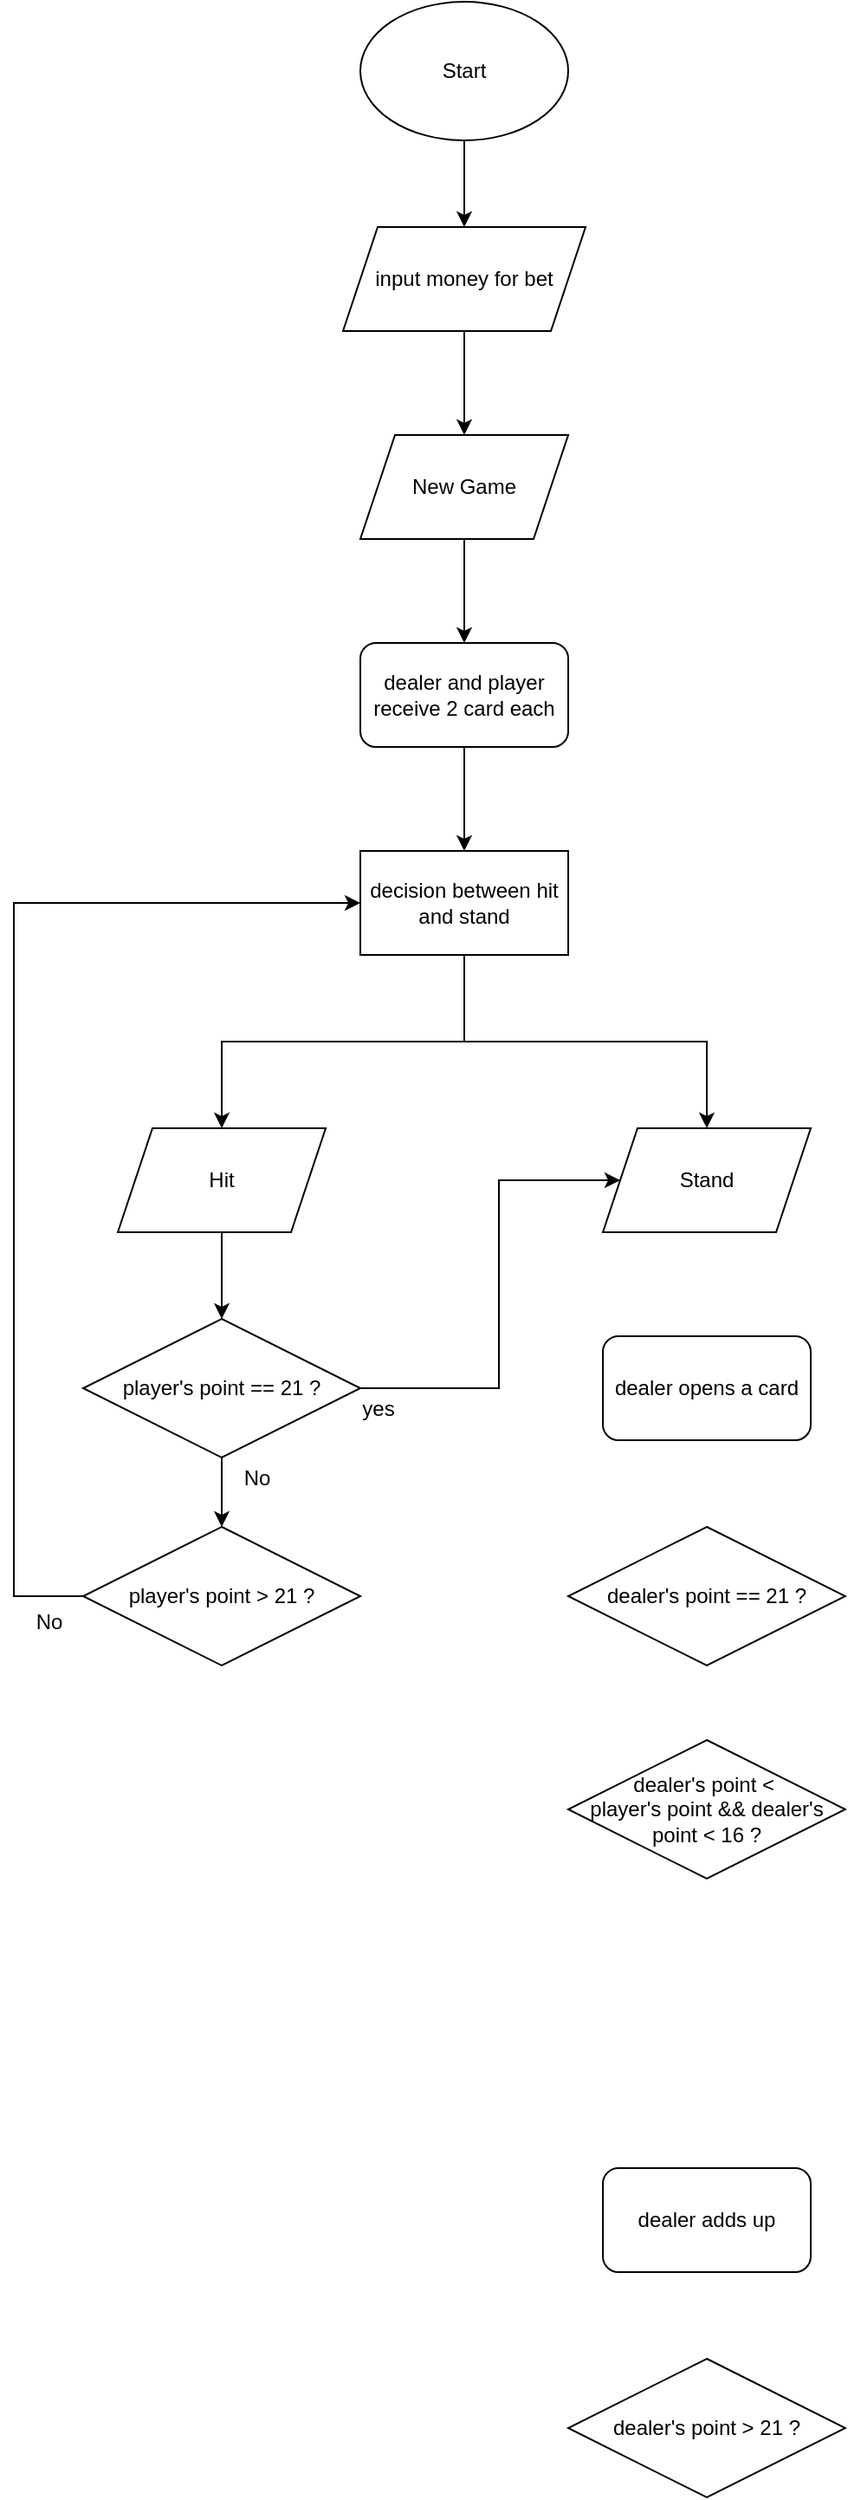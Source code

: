 <mxfile version="20.0.4" type="github">
  <diagram id="C5RBs43oDa-KdzZeNtuy" name="Page-1">
    <mxGraphModel dx="946" dy="614" grid="1" gridSize="10" guides="1" tooltips="1" connect="1" arrows="1" fold="1" page="1" pageScale="1" pageWidth="583" pageHeight="827" math="0" shadow="0">
      <root>
        <mxCell id="WIyWlLk6GJQsqaUBKTNV-0" />
        <mxCell id="WIyWlLk6GJQsqaUBKTNV-1" parent="WIyWlLk6GJQsqaUBKTNV-0" />
        <mxCell id="fPJMce4Pu3zrgGMbKLOY-17" style="edgeStyle=orthogonalEdgeStyle;rounded=0;orthogonalLoop=1;jettySize=auto;html=1;entryX=0.5;entryY=0;entryDx=0;entryDy=0;" edge="1" parent="WIyWlLk6GJQsqaUBKTNV-1" source="fPJMce4Pu3zrgGMbKLOY-0" target="fPJMce4Pu3zrgGMbKLOY-3">
          <mxGeometry relative="1" as="geometry" />
        </mxCell>
        <mxCell id="fPJMce4Pu3zrgGMbKLOY-0" value="Start" style="ellipse;whiteSpace=wrap;html=1;" vertex="1" parent="WIyWlLk6GJQsqaUBKTNV-1">
          <mxGeometry x="440" y="80" width="120" height="80" as="geometry" />
        </mxCell>
        <mxCell id="fPJMce4Pu3zrgGMbKLOY-19" value="" style="edgeStyle=orthogonalEdgeStyle;rounded=0;orthogonalLoop=1;jettySize=auto;html=1;" edge="1" parent="WIyWlLk6GJQsqaUBKTNV-1" source="fPJMce4Pu3zrgGMbKLOY-2" target="fPJMce4Pu3zrgGMbKLOY-4">
          <mxGeometry relative="1" as="geometry" />
        </mxCell>
        <mxCell id="fPJMce4Pu3zrgGMbKLOY-2" value="New Game" style="shape=parallelogram;perimeter=parallelogramPerimeter;whiteSpace=wrap;html=1;fixedSize=1;" vertex="1" parent="WIyWlLk6GJQsqaUBKTNV-1">
          <mxGeometry x="440" y="330" width="120" height="60" as="geometry" />
        </mxCell>
        <mxCell id="fPJMce4Pu3zrgGMbKLOY-18" value="" style="edgeStyle=orthogonalEdgeStyle;rounded=0;orthogonalLoop=1;jettySize=auto;html=1;" edge="1" parent="WIyWlLk6GJQsqaUBKTNV-1" source="fPJMce4Pu3zrgGMbKLOY-3" target="fPJMce4Pu3zrgGMbKLOY-2">
          <mxGeometry relative="1" as="geometry" />
        </mxCell>
        <mxCell id="fPJMce4Pu3zrgGMbKLOY-3" value="input money for bet" style="shape=parallelogram;perimeter=parallelogramPerimeter;whiteSpace=wrap;html=1;fixedSize=1;" vertex="1" parent="WIyWlLk6GJQsqaUBKTNV-1">
          <mxGeometry x="430" y="210" width="140" height="60" as="geometry" />
        </mxCell>
        <mxCell id="fPJMce4Pu3zrgGMbKLOY-30" value="" style="edgeStyle=orthogonalEdgeStyle;rounded=0;orthogonalLoop=1;jettySize=auto;html=1;" edge="1" parent="WIyWlLk6GJQsqaUBKTNV-1" source="fPJMce4Pu3zrgGMbKLOY-4" target="fPJMce4Pu3zrgGMbKLOY-29">
          <mxGeometry relative="1" as="geometry" />
        </mxCell>
        <mxCell id="fPJMce4Pu3zrgGMbKLOY-4" value="dealer and player receive 2 card each" style="rounded=1;whiteSpace=wrap;html=1;" vertex="1" parent="WIyWlLk6GJQsqaUBKTNV-1">
          <mxGeometry x="440" y="450" width="120" height="60" as="geometry" />
        </mxCell>
        <mxCell id="fPJMce4Pu3zrgGMbKLOY-22" value="" style="edgeStyle=orthogonalEdgeStyle;rounded=0;orthogonalLoop=1;jettySize=auto;html=1;" edge="1" parent="WIyWlLk6GJQsqaUBKTNV-1" source="fPJMce4Pu3zrgGMbKLOY-5" target="fPJMce4Pu3zrgGMbKLOY-8">
          <mxGeometry relative="1" as="geometry" />
        </mxCell>
        <mxCell id="fPJMce4Pu3zrgGMbKLOY-5" value="Hit" style="shape=parallelogram;perimeter=parallelogramPerimeter;whiteSpace=wrap;html=1;fixedSize=1;" vertex="1" parent="WIyWlLk6GJQsqaUBKTNV-1">
          <mxGeometry x="300" y="730" width="120" height="60" as="geometry" />
        </mxCell>
        <mxCell id="fPJMce4Pu3zrgGMbKLOY-6" value="Stand" style="shape=parallelogram;perimeter=parallelogramPerimeter;whiteSpace=wrap;html=1;fixedSize=1;" vertex="1" parent="WIyWlLk6GJQsqaUBKTNV-1">
          <mxGeometry x="580" y="730" width="120" height="60" as="geometry" />
        </mxCell>
        <mxCell id="fPJMce4Pu3zrgGMbKLOY-33" style="edgeStyle=orthogonalEdgeStyle;rounded=0;orthogonalLoop=1;jettySize=auto;html=1;entryX=0;entryY=0.5;entryDx=0;entryDy=0;" edge="1" parent="WIyWlLk6GJQsqaUBKTNV-1" source="fPJMce4Pu3zrgGMbKLOY-7" target="fPJMce4Pu3zrgGMbKLOY-29">
          <mxGeometry relative="1" as="geometry">
            <Array as="points">
              <mxPoint x="240" y="1000" />
              <mxPoint x="240" y="600" />
            </Array>
          </mxGeometry>
        </mxCell>
        <mxCell id="fPJMce4Pu3zrgGMbKLOY-7" value="player&#39;s point &amp;gt; 21 ?" style="rhombus;whiteSpace=wrap;html=1;" vertex="1" parent="WIyWlLk6GJQsqaUBKTNV-1">
          <mxGeometry x="280" y="960" width="160" height="80" as="geometry" />
        </mxCell>
        <mxCell id="fPJMce4Pu3zrgGMbKLOY-23" style="edgeStyle=orthogonalEdgeStyle;rounded=0;orthogonalLoop=1;jettySize=auto;html=1;entryX=0;entryY=0.5;entryDx=0;entryDy=0;" edge="1" parent="WIyWlLk6GJQsqaUBKTNV-1" source="fPJMce4Pu3zrgGMbKLOY-8" target="fPJMce4Pu3zrgGMbKLOY-6">
          <mxGeometry relative="1" as="geometry">
            <Array as="points">
              <mxPoint x="520" y="880" />
              <mxPoint x="520" y="760" />
            </Array>
          </mxGeometry>
        </mxCell>
        <mxCell id="fPJMce4Pu3zrgGMbKLOY-26" value="" style="edgeStyle=orthogonalEdgeStyle;rounded=0;orthogonalLoop=1;jettySize=auto;html=1;" edge="1" parent="WIyWlLk6GJQsqaUBKTNV-1" source="fPJMce4Pu3zrgGMbKLOY-8" target="fPJMce4Pu3zrgGMbKLOY-7">
          <mxGeometry relative="1" as="geometry" />
        </mxCell>
        <mxCell id="fPJMce4Pu3zrgGMbKLOY-8" value="player&#39;s point == 21 ?" style="rhombus;whiteSpace=wrap;html=1;" vertex="1" parent="WIyWlLk6GJQsqaUBKTNV-1">
          <mxGeometry x="280" y="840" width="160" height="80" as="geometry" />
        </mxCell>
        <mxCell id="fPJMce4Pu3zrgGMbKLOY-10" value="dealer&#39;s point &amp;gt; 21 ?" style="rhombus;whiteSpace=wrap;html=1;" vertex="1" parent="WIyWlLk6GJQsqaUBKTNV-1">
          <mxGeometry x="560" y="1440" width="160" height="80" as="geometry" />
        </mxCell>
        <mxCell id="fPJMce4Pu3zrgGMbKLOY-11" value="dealer adds up" style="rounded=1;whiteSpace=wrap;html=1;" vertex="1" parent="WIyWlLk6GJQsqaUBKTNV-1">
          <mxGeometry x="580" y="1330" width="120" height="60" as="geometry" />
        </mxCell>
        <mxCell id="fPJMce4Pu3zrgGMbKLOY-13" value="dealer&#39;s point &amp;lt;&amp;nbsp;&lt;br&gt;player&#39;s point &amp;amp;&amp;amp; dealer&#39;s point &amp;lt;&amp;nbsp;16 ?" style="rhombus;whiteSpace=wrap;html=1;" vertex="1" parent="WIyWlLk6GJQsqaUBKTNV-1">
          <mxGeometry x="560" y="1083" width="160" height="80" as="geometry" />
        </mxCell>
        <mxCell id="fPJMce4Pu3zrgGMbKLOY-24" value="yes" style="text;html=1;align=center;verticalAlign=middle;resizable=0;points=[];autosize=1;strokeColor=none;fillColor=none;" vertex="1" parent="WIyWlLk6GJQsqaUBKTNV-1">
          <mxGeometry x="430" y="877" width="40" height="30" as="geometry" />
        </mxCell>
        <mxCell id="fPJMce4Pu3zrgGMbKLOY-25" value="No" style="text;html=1;align=center;verticalAlign=middle;resizable=0;points=[];autosize=1;strokeColor=none;fillColor=none;" vertex="1" parent="WIyWlLk6GJQsqaUBKTNV-1">
          <mxGeometry x="360" y="917" width="40" height="30" as="geometry" />
        </mxCell>
        <mxCell id="fPJMce4Pu3zrgGMbKLOY-31" style="edgeStyle=orthogonalEdgeStyle;rounded=0;orthogonalLoop=1;jettySize=auto;html=1;entryX=0.5;entryY=0;entryDx=0;entryDy=0;exitX=0.5;exitY=1;exitDx=0;exitDy=0;" edge="1" parent="WIyWlLk6GJQsqaUBKTNV-1" source="fPJMce4Pu3zrgGMbKLOY-29" target="fPJMce4Pu3zrgGMbKLOY-5">
          <mxGeometry relative="1" as="geometry" />
        </mxCell>
        <mxCell id="fPJMce4Pu3zrgGMbKLOY-32" style="edgeStyle=orthogonalEdgeStyle;rounded=0;orthogonalLoop=1;jettySize=auto;html=1;entryX=0.5;entryY=0;entryDx=0;entryDy=0;exitX=0.5;exitY=1;exitDx=0;exitDy=0;" edge="1" parent="WIyWlLk6GJQsqaUBKTNV-1" source="fPJMce4Pu3zrgGMbKLOY-29" target="fPJMce4Pu3zrgGMbKLOY-6">
          <mxGeometry relative="1" as="geometry" />
        </mxCell>
        <mxCell id="fPJMce4Pu3zrgGMbKLOY-29" value="decision between hit and stand" style="rounded=0;whiteSpace=wrap;html=1;" vertex="1" parent="WIyWlLk6GJQsqaUBKTNV-1">
          <mxGeometry x="440" y="570" width="120" height="60" as="geometry" />
        </mxCell>
        <mxCell id="fPJMce4Pu3zrgGMbKLOY-34" value="No" style="text;html=1;align=center;verticalAlign=middle;resizable=0;points=[];autosize=1;strokeColor=none;fillColor=none;" vertex="1" parent="WIyWlLk6GJQsqaUBKTNV-1">
          <mxGeometry x="240" y="1000" width="40" height="30" as="geometry" />
        </mxCell>
        <mxCell id="fPJMce4Pu3zrgGMbKLOY-35" value="dealer opens a card" style="rounded=1;whiteSpace=wrap;html=1;" vertex="1" parent="WIyWlLk6GJQsqaUBKTNV-1">
          <mxGeometry x="580" y="850" width="120" height="60" as="geometry" />
        </mxCell>
        <mxCell id="fPJMce4Pu3zrgGMbKLOY-36" value="dealer&#39;s point == 21 ?" style="rhombus;whiteSpace=wrap;html=1;" vertex="1" parent="WIyWlLk6GJQsqaUBKTNV-1">
          <mxGeometry x="560" y="960" width="160" height="80" as="geometry" />
        </mxCell>
      </root>
    </mxGraphModel>
  </diagram>
</mxfile>
